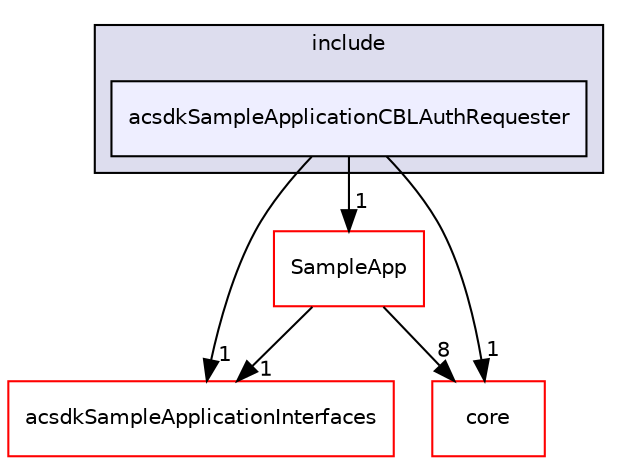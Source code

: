 digraph "/workplace/avs-device-sdk/applications/acsdkSampleApplicationCBLAuthRequester/include/acsdkSampleApplicationCBLAuthRequester" {
  compound=true
  node [ fontsize="10", fontname="Helvetica"];
  edge [ labelfontsize="10", labelfontname="Helvetica"];
  subgraph clusterdir_81dea7f558d5f2775a4ee1b40d718b20 {
    graph [ bgcolor="#ddddee", pencolor="black", label="include" fontname="Helvetica", fontsize="10", URL="dir_81dea7f558d5f2775a4ee1b40d718b20.html"]
  dir_be90750fb70307604638997b03047c68 [shape=box, label="acsdkSampleApplicationCBLAuthRequester", style="filled", fillcolor="#eeeeff", pencolor="black", URL="dir_be90750fb70307604638997b03047c68.html"];
  }
  dir_0c573f6f99f98abb37dc81ba5bc6038c [shape=box label="acsdkSampleApplicationInterfaces" fillcolor="white" style="filled" color="red" URL="dir_0c573f6f99f98abb37dc81ba5bc6038c.html"];
  dir_69fa8d0f4fee2820ffc8601fbf428b42 [shape=box label="SampleApp" fillcolor="white" style="filled" color="red" URL="dir_69fa8d0f4fee2820ffc8601fbf428b42.html"];
  dir_4270bfced15e0e73154b13468c7c9ad9 [shape=box label="core" fillcolor="white" style="filled" color="red" URL="dir_4270bfced15e0e73154b13468c7c9ad9.html"];
  dir_69fa8d0f4fee2820ffc8601fbf428b42->dir_0c573f6f99f98abb37dc81ba5bc6038c [headlabel="1", labeldistance=1.5 headhref="dir_000117_000110.html"];
  dir_69fa8d0f4fee2820ffc8601fbf428b42->dir_4270bfced15e0e73154b13468c7c9ad9 [headlabel="8", labeldistance=1.5 headhref="dir_000117_000461.html"];
  dir_be90750fb70307604638997b03047c68->dir_0c573f6f99f98abb37dc81ba5bc6038c [headlabel="1", labeldistance=1.5 headhref="dir_000108_000110.html"];
  dir_be90750fb70307604638997b03047c68->dir_69fa8d0f4fee2820ffc8601fbf428b42 [headlabel="1", labeldistance=1.5 headhref="dir_000108_000117.html"];
  dir_be90750fb70307604638997b03047c68->dir_4270bfced15e0e73154b13468c7c9ad9 [headlabel="1", labeldistance=1.5 headhref="dir_000108_000461.html"];
}
